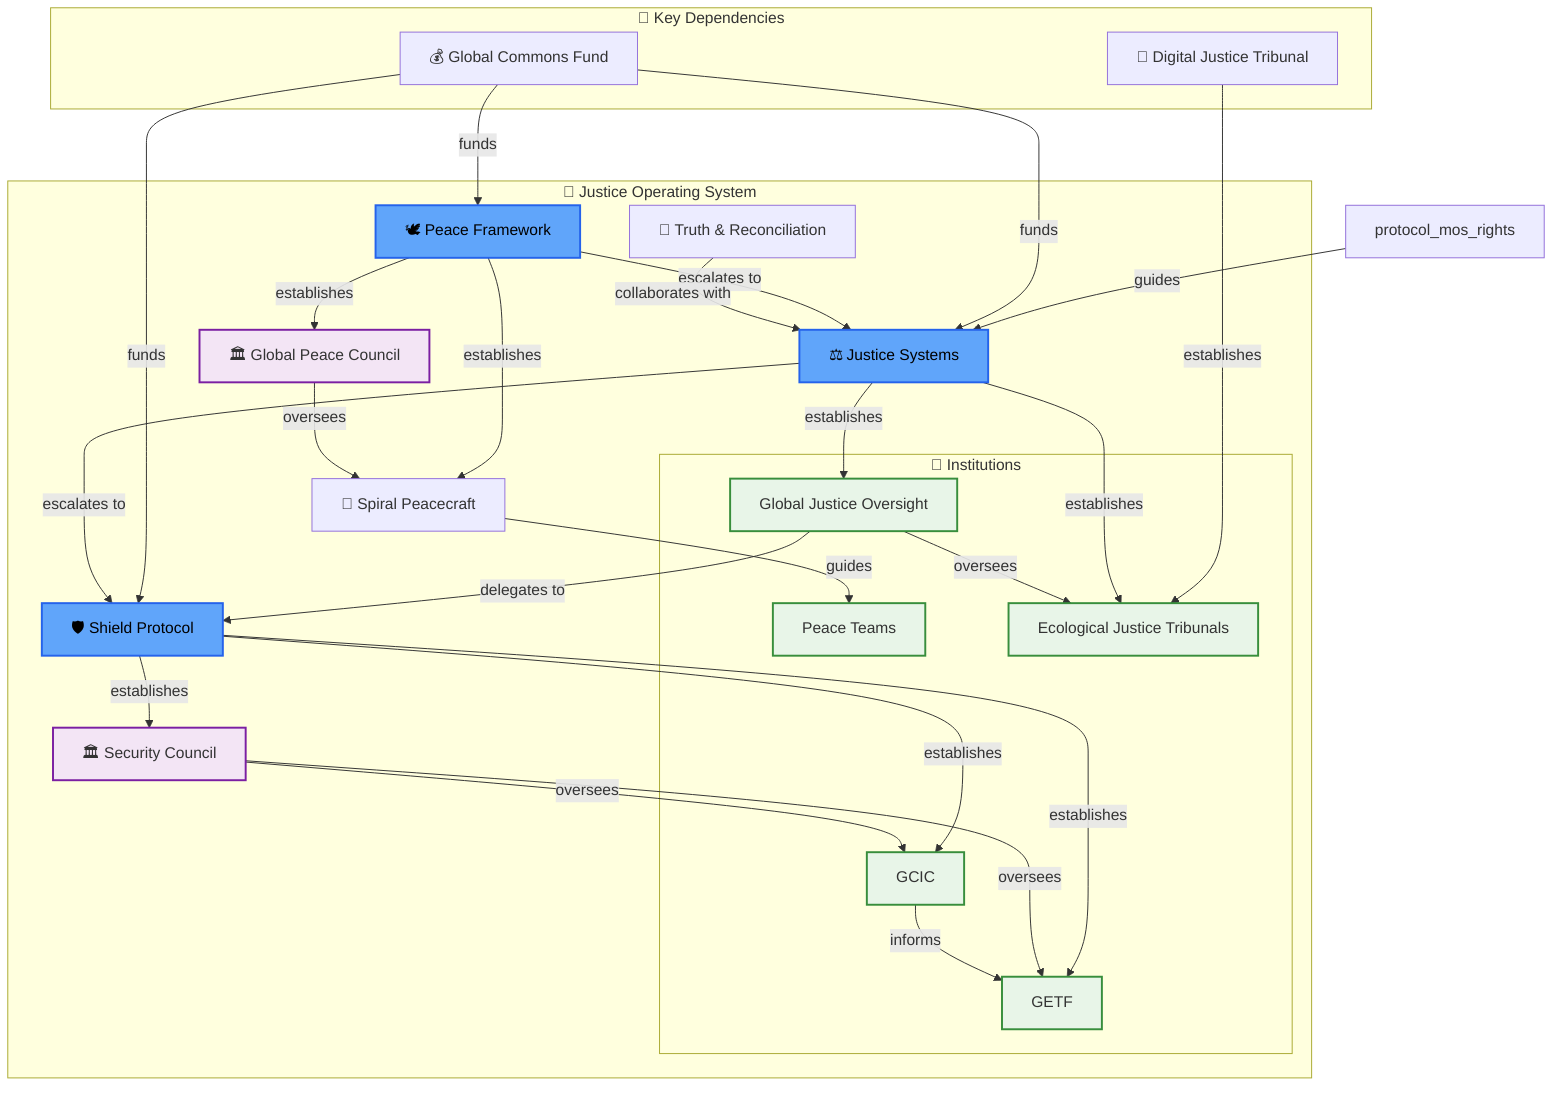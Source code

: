 graph TD
    %% Justice Operating System Cluster Map
    %% Generated from GGF Master Schema
    
    subgraph EXT["🔗 Key Dependencies"]
        direction LR
        institution_dj_tribunal["🏢 Digital Justice Tribunal"]
        mechanism_gcf["💰 Global Commons Fund"]
    end

    subgraph MAIN["🎯 Justice Operating System"]
        direction TB
        framework_peace["🕊️ Peace Framework"]
        framework_justice["⚖️ Justice Systems"]
        framework_shield["🛡️ Shield Protocol"]
        council_gpc["🏛️ Global Peace Council"]
        council_tsc["🏛️ Security Council"]
        process_vbt["🔄 Spiral Peacecraft"]
        process_trc["🔄 Truth & Reconciliation"]
        subgraph INSTITUTION["🏢 Institutions"]
            institution_rrt_peace["Peace Teams"]
            institution_gjo["Global Justice Oversight"]
            institution_cjet["Ecological Justice Tribunals"]
            institution_gcic["GCIC"]
            institution_getf["GETF"]
        end
    end

    %% External dependencies
    protocol_mos_rights -->|"guides"| framework_justice
    institution_dj_tribunal -->|"establishes"| institution_cjet
    mechanism_gcf -->|"funds"| framework_peace
    mechanism_gcf -->|"funds"| framework_justice
    mechanism_gcf -->|"funds"| framework_shield

    %% Internal cluster relationships
    framework_peace -->|"escalates to"| framework_justice
    framework_justice -->|"escalates to"| framework_shield
    institution_gjo -->|"delegates to"| framework_shield
    framework_peace -->|"establishes"| council_gpc
    framework_peace -->|"establishes"| process_vbt
    council_gpc -->|"oversees"| process_vbt
    process_vbt -->|"guides"| institution_rrt_peace
    process_trc -->|"collaborates with"| framework_justice
    framework_justice -->|"establishes"| institution_gjo
    framework_justice -->|"establishes"| institution_cjet
    institution_gjo -->|"oversees"| institution_cjet
    framework_shield -->|"establishes"| council_tsc
    framework_shield -->|"establishes"| institution_gcic
    framework_shield -->|"establishes"| institution_getf
    council_tsc -->|"oversees"| institution_getf
    council_tsc -->|"oversees"| institution_gcic
    institution_gcic -->|"informs"| institution_getf

    %% Entity type styling (with tier colors for frameworks)
    classDef framework fill:#e3f2fd,stroke:#1976d2,stroke-width:2px
    classDef council fill:#f3e5f5,stroke:#7b1fa2,stroke-width:2px
    classDef institution fill:#e8f5e8,stroke:#388e3c,stroke-width:2px
    classDef mechanism fill:#fff3e0,stroke:#f57c00,stroke-width:2px
    classDef external fill:#fafafa,stroke:#666,stroke-width:1px,stroke-dasharray: 5 5
    
    %% Tier-based colors for frameworks (matching website CSS)
    classDef tier0 fill:#fbbf24,stroke:#d97706,stroke-width:3px,color:#000
    classDef tier1 fill:#60a5fa,stroke:#2563eb,stroke-width:2px,color:#000
    classDef tier2 fill:#34d399,stroke:#059669,stroke-width:2px,color:#000
    classDef tier3 fill:#a78bfa,stroke:#7c3aed,stroke-width:2px,color:#000
    classDef tier4 fill:#f472b6,stroke:#db2777,stroke-width:2px,color:#000
    class framework_peace,framework_justice,framework_shield tier1
    class council_gpc,council_tsc council
    class institution_rrt_peace,institution_gjo,institution_cjet,institution_gcic,institution_getf institution